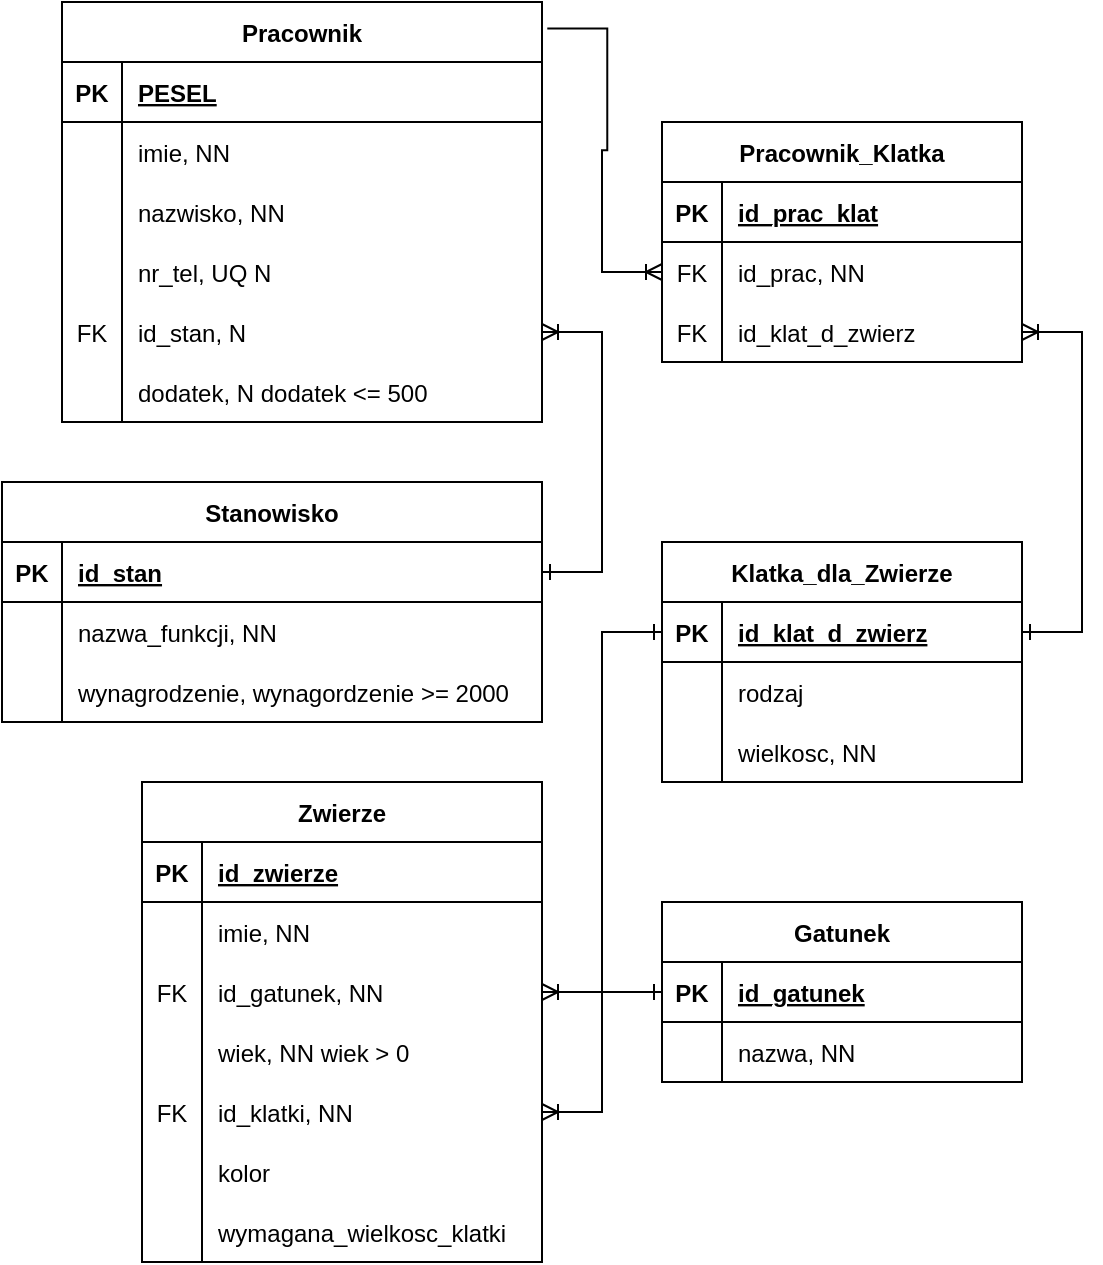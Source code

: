 <mxfile version="20.5.3" type="github"><diagram id="R2lEEEUBdFMjLlhIrx00" name="Page-1"><mxGraphModel dx="905" dy="656" grid="1" gridSize="10" guides="1" tooltips="1" connect="1" arrows="1" fold="1" page="1" pageScale="1" pageWidth="850" pageHeight="1100" math="0" shadow="0" extFonts="Permanent Marker^https://fonts.googleapis.com/css?family=Permanent+Marker"><root><mxCell id="0"/><mxCell id="1" parent="0"/><mxCell id="aHcs4IEkNtTzh_JTVHBJ-1" value="Pracownik" style="shape=table;startSize=30;container=1;collapsible=1;childLayout=tableLayout;fixedRows=1;rowLines=0;fontStyle=1;align=center;resizeLast=1;" vertex="1" parent="1"><mxGeometry x="40" y="20" width="240" height="210" as="geometry"/></mxCell><mxCell id="aHcs4IEkNtTzh_JTVHBJ-2" value="" style="shape=tableRow;horizontal=0;startSize=0;swimlaneHead=0;swimlaneBody=0;fillColor=none;collapsible=0;dropTarget=0;points=[[0,0.5],[1,0.5]];portConstraint=eastwest;top=0;left=0;right=0;bottom=1;" vertex="1" parent="aHcs4IEkNtTzh_JTVHBJ-1"><mxGeometry y="30" width="240" height="30" as="geometry"/></mxCell><mxCell id="aHcs4IEkNtTzh_JTVHBJ-3" value="PK" style="shape=partialRectangle;connectable=0;fillColor=none;top=0;left=0;bottom=0;right=0;fontStyle=1;overflow=hidden;" vertex="1" parent="aHcs4IEkNtTzh_JTVHBJ-2"><mxGeometry width="30" height="30" as="geometry"><mxRectangle width="30" height="30" as="alternateBounds"/></mxGeometry></mxCell><mxCell id="aHcs4IEkNtTzh_JTVHBJ-4" value="PESEL" style="shape=partialRectangle;connectable=0;fillColor=none;top=0;left=0;bottom=0;right=0;align=left;spacingLeft=6;fontStyle=5;overflow=hidden;" vertex="1" parent="aHcs4IEkNtTzh_JTVHBJ-2"><mxGeometry x="30" width="210" height="30" as="geometry"><mxRectangle width="210" height="30" as="alternateBounds"/></mxGeometry></mxCell><mxCell id="aHcs4IEkNtTzh_JTVHBJ-5" value="" style="shape=tableRow;horizontal=0;startSize=0;swimlaneHead=0;swimlaneBody=0;fillColor=none;collapsible=0;dropTarget=0;points=[[0,0.5],[1,0.5]];portConstraint=eastwest;top=0;left=0;right=0;bottom=0;" vertex="1" parent="aHcs4IEkNtTzh_JTVHBJ-1"><mxGeometry y="60" width="240" height="30" as="geometry"/></mxCell><mxCell id="aHcs4IEkNtTzh_JTVHBJ-6" value="" style="shape=partialRectangle;connectable=0;fillColor=none;top=0;left=0;bottom=0;right=0;editable=1;overflow=hidden;" vertex="1" parent="aHcs4IEkNtTzh_JTVHBJ-5"><mxGeometry width="30" height="30" as="geometry"><mxRectangle width="30" height="30" as="alternateBounds"/></mxGeometry></mxCell><mxCell id="aHcs4IEkNtTzh_JTVHBJ-7" value="imie, NN" style="shape=partialRectangle;connectable=0;fillColor=none;top=0;left=0;bottom=0;right=0;align=left;spacingLeft=6;overflow=hidden;" vertex="1" parent="aHcs4IEkNtTzh_JTVHBJ-5"><mxGeometry x="30" width="210" height="30" as="geometry"><mxRectangle width="210" height="30" as="alternateBounds"/></mxGeometry></mxCell><mxCell id="aHcs4IEkNtTzh_JTVHBJ-8" value="" style="shape=tableRow;horizontal=0;startSize=0;swimlaneHead=0;swimlaneBody=0;fillColor=none;collapsible=0;dropTarget=0;points=[[0,0.5],[1,0.5]];portConstraint=eastwest;top=0;left=0;right=0;bottom=0;" vertex="1" parent="aHcs4IEkNtTzh_JTVHBJ-1"><mxGeometry y="90" width="240" height="30" as="geometry"/></mxCell><mxCell id="aHcs4IEkNtTzh_JTVHBJ-9" value="" style="shape=partialRectangle;connectable=0;fillColor=none;top=0;left=0;bottom=0;right=0;editable=1;overflow=hidden;" vertex="1" parent="aHcs4IEkNtTzh_JTVHBJ-8"><mxGeometry width="30" height="30" as="geometry"><mxRectangle width="30" height="30" as="alternateBounds"/></mxGeometry></mxCell><mxCell id="aHcs4IEkNtTzh_JTVHBJ-10" value="nazwisko, NN" style="shape=partialRectangle;connectable=0;fillColor=none;top=0;left=0;bottom=0;right=0;align=left;spacingLeft=6;overflow=hidden;" vertex="1" parent="aHcs4IEkNtTzh_JTVHBJ-8"><mxGeometry x="30" width="210" height="30" as="geometry"><mxRectangle width="210" height="30" as="alternateBounds"/></mxGeometry></mxCell><mxCell id="aHcs4IEkNtTzh_JTVHBJ-11" value="" style="shape=tableRow;horizontal=0;startSize=0;swimlaneHead=0;swimlaneBody=0;fillColor=none;collapsible=0;dropTarget=0;points=[[0,0.5],[1,0.5]];portConstraint=eastwest;top=0;left=0;right=0;bottom=0;" vertex="1" parent="aHcs4IEkNtTzh_JTVHBJ-1"><mxGeometry y="120" width="240" height="30" as="geometry"/></mxCell><mxCell id="aHcs4IEkNtTzh_JTVHBJ-12" value="" style="shape=partialRectangle;connectable=0;fillColor=none;top=0;left=0;bottom=0;right=0;editable=1;overflow=hidden;" vertex="1" parent="aHcs4IEkNtTzh_JTVHBJ-11"><mxGeometry width="30" height="30" as="geometry"><mxRectangle width="30" height="30" as="alternateBounds"/></mxGeometry></mxCell><mxCell id="aHcs4IEkNtTzh_JTVHBJ-13" value="nr_tel, UQ N" style="shape=partialRectangle;connectable=0;fillColor=none;top=0;left=0;bottom=0;right=0;align=left;spacingLeft=6;overflow=hidden;" vertex="1" parent="aHcs4IEkNtTzh_JTVHBJ-11"><mxGeometry x="30" width="210" height="30" as="geometry"><mxRectangle width="210" height="30" as="alternateBounds"/></mxGeometry></mxCell><mxCell id="aHcs4IEkNtTzh_JTVHBJ-14" value="" style="shape=tableRow;horizontal=0;startSize=0;swimlaneHead=0;swimlaneBody=0;fillColor=none;collapsible=0;dropTarget=0;points=[[0,0.5],[1,0.5]];portConstraint=eastwest;top=0;left=0;right=0;bottom=0;" vertex="1" parent="aHcs4IEkNtTzh_JTVHBJ-1"><mxGeometry y="150" width="240" height="30" as="geometry"/></mxCell><mxCell id="aHcs4IEkNtTzh_JTVHBJ-15" value="FK" style="shape=partialRectangle;connectable=0;fillColor=none;top=0;left=0;bottom=0;right=0;editable=1;overflow=hidden;" vertex="1" parent="aHcs4IEkNtTzh_JTVHBJ-14"><mxGeometry width="30" height="30" as="geometry"><mxRectangle width="30" height="30" as="alternateBounds"/></mxGeometry></mxCell><mxCell id="aHcs4IEkNtTzh_JTVHBJ-16" value="id_stan, N" style="shape=partialRectangle;connectable=0;fillColor=none;top=0;left=0;bottom=0;right=0;align=left;spacingLeft=6;overflow=hidden;" vertex="1" parent="aHcs4IEkNtTzh_JTVHBJ-14"><mxGeometry x="30" width="210" height="30" as="geometry"><mxRectangle width="210" height="30" as="alternateBounds"/></mxGeometry></mxCell><mxCell id="aHcs4IEkNtTzh_JTVHBJ-17" value="" style="shape=tableRow;horizontal=0;startSize=0;swimlaneHead=0;swimlaneBody=0;fillColor=none;collapsible=0;dropTarget=0;points=[[0,0.5],[1,0.5]];portConstraint=eastwest;top=0;left=0;right=0;bottom=0;" vertex="1" parent="aHcs4IEkNtTzh_JTVHBJ-1"><mxGeometry y="180" width="240" height="30" as="geometry"/></mxCell><mxCell id="aHcs4IEkNtTzh_JTVHBJ-18" value="" style="shape=partialRectangle;connectable=0;fillColor=none;top=0;left=0;bottom=0;right=0;editable=1;overflow=hidden;" vertex="1" parent="aHcs4IEkNtTzh_JTVHBJ-17"><mxGeometry width="30" height="30" as="geometry"><mxRectangle width="30" height="30" as="alternateBounds"/></mxGeometry></mxCell><mxCell id="aHcs4IEkNtTzh_JTVHBJ-19" value="dodatek, N dodatek &lt;= 500" style="shape=partialRectangle;connectable=0;fillColor=none;top=0;left=0;bottom=0;right=0;align=left;spacingLeft=6;overflow=hidden;" vertex="1" parent="aHcs4IEkNtTzh_JTVHBJ-17"><mxGeometry x="30" width="210" height="30" as="geometry"><mxRectangle width="210" height="30" as="alternateBounds"/></mxGeometry></mxCell><mxCell id="aHcs4IEkNtTzh_JTVHBJ-23" value="Stanowisko" style="shape=table;startSize=30;container=1;collapsible=1;childLayout=tableLayout;fixedRows=1;rowLines=0;fontStyle=1;align=center;resizeLast=1;" vertex="1" parent="1"><mxGeometry x="10" y="260" width="270" height="120" as="geometry"/></mxCell><mxCell id="aHcs4IEkNtTzh_JTVHBJ-24" value="" style="shape=tableRow;horizontal=0;startSize=0;swimlaneHead=0;swimlaneBody=0;fillColor=none;collapsible=0;dropTarget=0;points=[[0,0.5],[1,0.5]];portConstraint=eastwest;top=0;left=0;right=0;bottom=1;" vertex="1" parent="aHcs4IEkNtTzh_JTVHBJ-23"><mxGeometry y="30" width="270" height="30" as="geometry"/></mxCell><mxCell id="aHcs4IEkNtTzh_JTVHBJ-25" value="PK" style="shape=partialRectangle;connectable=0;fillColor=none;top=0;left=0;bottom=0;right=0;fontStyle=1;overflow=hidden;" vertex="1" parent="aHcs4IEkNtTzh_JTVHBJ-24"><mxGeometry width="30" height="30" as="geometry"><mxRectangle width="30" height="30" as="alternateBounds"/></mxGeometry></mxCell><mxCell id="aHcs4IEkNtTzh_JTVHBJ-26" value="id_stan" style="shape=partialRectangle;connectable=0;fillColor=none;top=0;left=0;bottom=0;right=0;align=left;spacingLeft=6;fontStyle=5;overflow=hidden;" vertex="1" parent="aHcs4IEkNtTzh_JTVHBJ-24"><mxGeometry x="30" width="240" height="30" as="geometry"><mxRectangle width="240" height="30" as="alternateBounds"/></mxGeometry></mxCell><mxCell id="aHcs4IEkNtTzh_JTVHBJ-27" value="" style="shape=tableRow;horizontal=0;startSize=0;swimlaneHead=0;swimlaneBody=0;fillColor=none;collapsible=0;dropTarget=0;points=[[0,0.5],[1,0.5]];portConstraint=eastwest;top=0;left=0;right=0;bottom=0;" vertex="1" parent="aHcs4IEkNtTzh_JTVHBJ-23"><mxGeometry y="60" width="270" height="30" as="geometry"/></mxCell><mxCell id="aHcs4IEkNtTzh_JTVHBJ-28" value="" style="shape=partialRectangle;connectable=0;fillColor=none;top=0;left=0;bottom=0;right=0;editable=1;overflow=hidden;" vertex="1" parent="aHcs4IEkNtTzh_JTVHBJ-27"><mxGeometry width="30" height="30" as="geometry"><mxRectangle width="30" height="30" as="alternateBounds"/></mxGeometry></mxCell><mxCell id="aHcs4IEkNtTzh_JTVHBJ-29" value="nazwa_funkcji, NN" style="shape=partialRectangle;connectable=0;fillColor=none;top=0;left=0;bottom=0;right=0;align=left;spacingLeft=6;overflow=hidden;" vertex="1" parent="aHcs4IEkNtTzh_JTVHBJ-27"><mxGeometry x="30" width="240" height="30" as="geometry"><mxRectangle width="240" height="30" as="alternateBounds"/></mxGeometry></mxCell><mxCell id="aHcs4IEkNtTzh_JTVHBJ-30" value="" style="shape=tableRow;horizontal=0;startSize=0;swimlaneHead=0;swimlaneBody=0;fillColor=none;collapsible=0;dropTarget=0;points=[[0,0.5],[1,0.5]];portConstraint=eastwest;top=0;left=0;right=0;bottom=0;" vertex="1" parent="aHcs4IEkNtTzh_JTVHBJ-23"><mxGeometry y="90" width="270" height="30" as="geometry"/></mxCell><mxCell id="aHcs4IEkNtTzh_JTVHBJ-31" value="" style="shape=partialRectangle;connectable=0;fillColor=none;top=0;left=0;bottom=0;right=0;editable=1;overflow=hidden;" vertex="1" parent="aHcs4IEkNtTzh_JTVHBJ-30"><mxGeometry width="30" height="30" as="geometry"><mxRectangle width="30" height="30" as="alternateBounds"/></mxGeometry></mxCell><mxCell id="aHcs4IEkNtTzh_JTVHBJ-32" value="wynagrodzenie, wynagordzenie &gt;= 2000" style="shape=partialRectangle;connectable=0;fillColor=none;top=0;left=0;bottom=0;right=0;align=left;spacingLeft=6;overflow=hidden;" vertex="1" parent="aHcs4IEkNtTzh_JTVHBJ-30"><mxGeometry x="30" width="240" height="30" as="geometry"><mxRectangle width="240" height="30" as="alternateBounds"/></mxGeometry></mxCell><mxCell id="aHcs4IEkNtTzh_JTVHBJ-36" value="Zwierze" style="shape=table;startSize=30;container=1;collapsible=1;childLayout=tableLayout;fixedRows=1;rowLines=0;fontStyle=1;align=center;resizeLast=1;" vertex="1" parent="1"><mxGeometry x="80" y="410" width="200" height="240" as="geometry"/></mxCell><mxCell id="aHcs4IEkNtTzh_JTVHBJ-37" value="" style="shape=tableRow;horizontal=0;startSize=0;swimlaneHead=0;swimlaneBody=0;fillColor=none;collapsible=0;dropTarget=0;points=[[0,0.5],[1,0.5]];portConstraint=eastwest;top=0;left=0;right=0;bottom=1;" vertex="1" parent="aHcs4IEkNtTzh_JTVHBJ-36"><mxGeometry y="30" width="200" height="30" as="geometry"/></mxCell><mxCell id="aHcs4IEkNtTzh_JTVHBJ-38" value="PK" style="shape=partialRectangle;connectable=0;fillColor=none;top=0;left=0;bottom=0;right=0;fontStyle=1;overflow=hidden;" vertex="1" parent="aHcs4IEkNtTzh_JTVHBJ-37"><mxGeometry width="30" height="30" as="geometry"><mxRectangle width="30" height="30" as="alternateBounds"/></mxGeometry></mxCell><mxCell id="aHcs4IEkNtTzh_JTVHBJ-39" value="id_zwierze" style="shape=partialRectangle;connectable=0;fillColor=none;top=0;left=0;bottom=0;right=0;align=left;spacingLeft=6;fontStyle=5;overflow=hidden;" vertex="1" parent="aHcs4IEkNtTzh_JTVHBJ-37"><mxGeometry x="30" width="170" height="30" as="geometry"><mxRectangle width="170" height="30" as="alternateBounds"/></mxGeometry></mxCell><mxCell id="aHcs4IEkNtTzh_JTVHBJ-40" value="" style="shape=tableRow;horizontal=0;startSize=0;swimlaneHead=0;swimlaneBody=0;fillColor=none;collapsible=0;dropTarget=0;points=[[0,0.5],[1,0.5]];portConstraint=eastwest;top=0;left=0;right=0;bottom=0;" vertex="1" parent="aHcs4IEkNtTzh_JTVHBJ-36"><mxGeometry y="60" width="200" height="30" as="geometry"/></mxCell><mxCell id="aHcs4IEkNtTzh_JTVHBJ-41" value="" style="shape=partialRectangle;connectable=0;fillColor=none;top=0;left=0;bottom=0;right=0;editable=1;overflow=hidden;" vertex="1" parent="aHcs4IEkNtTzh_JTVHBJ-40"><mxGeometry width="30" height="30" as="geometry"><mxRectangle width="30" height="30" as="alternateBounds"/></mxGeometry></mxCell><mxCell id="aHcs4IEkNtTzh_JTVHBJ-42" value="imie, NN" style="shape=partialRectangle;connectable=0;fillColor=none;top=0;left=0;bottom=0;right=0;align=left;spacingLeft=6;overflow=hidden;" vertex="1" parent="aHcs4IEkNtTzh_JTVHBJ-40"><mxGeometry x="30" width="170" height="30" as="geometry"><mxRectangle width="170" height="30" as="alternateBounds"/></mxGeometry></mxCell><mxCell id="aHcs4IEkNtTzh_JTVHBJ-43" value="" style="shape=tableRow;horizontal=0;startSize=0;swimlaneHead=0;swimlaneBody=0;fillColor=none;collapsible=0;dropTarget=0;points=[[0,0.5],[1,0.5]];portConstraint=eastwest;top=0;left=0;right=0;bottom=0;" vertex="1" parent="aHcs4IEkNtTzh_JTVHBJ-36"><mxGeometry y="90" width="200" height="30" as="geometry"/></mxCell><mxCell id="aHcs4IEkNtTzh_JTVHBJ-44" value="FK" style="shape=partialRectangle;connectable=0;fillColor=none;top=0;left=0;bottom=0;right=0;editable=1;overflow=hidden;" vertex="1" parent="aHcs4IEkNtTzh_JTVHBJ-43"><mxGeometry width="30" height="30" as="geometry"><mxRectangle width="30" height="30" as="alternateBounds"/></mxGeometry></mxCell><mxCell id="aHcs4IEkNtTzh_JTVHBJ-45" value="id_gatunek, NN" style="shape=partialRectangle;connectable=0;fillColor=none;top=0;left=0;bottom=0;right=0;align=left;spacingLeft=6;overflow=hidden;" vertex="1" parent="aHcs4IEkNtTzh_JTVHBJ-43"><mxGeometry x="30" width="170" height="30" as="geometry"><mxRectangle width="170" height="30" as="alternateBounds"/></mxGeometry></mxCell><mxCell id="aHcs4IEkNtTzh_JTVHBJ-46" value="" style="shape=tableRow;horizontal=0;startSize=0;swimlaneHead=0;swimlaneBody=0;fillColor=none;collapsible=0;dropTarget=0;points=[[0,0.5],[1,0.5]];portConstraint=eastwest;top=0;left=0;right=0;bottom=0;" vertex="1" parent="aHcs4IEkNtTzh_JTVHBJ-36"><mxGeometry y="120" width="200" height="30" as="geometry"/></mxCell><mxCell id="aHcs4IEkNtTzh_JTVHBJ-47" value="" style="shape=partialRectangle;connectable=0;fillColor=none;top=0;left=0;bottom=0;right=0;editable=1;overflow=hidden;" vertex="1" parent="aHcs4IEkNtTzh_JTVHBJ-46"><mxGeometry width="30" height="30" as="geometry"><mxRectangle width="30" height="30" as="alternateBounds"/></mxGeometry></mxCell><mxCell id="aHcs4IEkNtTzh_JTVHBJ-48" value="wiek, NN wiek &gt; 0" style="shape=partialRectangle;connectable=0;fillColor=none;top=0;left=0;bottom=0;right=0;align=left;spacingLeft=6;overflow=hidden;" vertex="1" parent="aHcs4IEkNtTzh_JTVHBJ-46"><mxGeometry x="30" width="170" height="30" as="geometry"><mxRectangle width="170" height="30" as="alternateBounds"/></mxGeometry></mxCell><mxCell id="aHcs4IEkNtTzh_JTVHBJ-49" value="" style="shape=tableRow;horizontal=0;startSize=0;swimlaneHead=0;swimlaneBody=0;fillColor=none;collapsible=0;dropTarget=0;points=[[0,0.5],[1,0.5]];portConstraint=eastwest;top=0;left=0;right=0;bottom=0;" vertex="1" parent="aHcs4IEkNtTzh_JTVHBJ-36"><mxGeometry y="150" width="200" height="30" as="geometry"/></mxCell><mxCell id="aHcs4IEkNtTzh_JTVHBJ-50" value="FK" style="shape=partialRectangle;connectable=0;fillColor=none;top=0;left=0;bottom=0;right=0;editable=1;overflow=hidden;" vertex="1" parent="aHcs4IEkNtTzh_JTVHBJ-49"><mxGeometry width="30" height="30" as="geometry"><mxRectangle width="30" height="30" as="alternateBounds"/></mxGeometry></mxCell><mxCell id="aHcs4IEkNtTzh_JTVHBJ-51" value="id_klatki, NN" style="shape=partialRectangle;connectable=0;fillColor=none;top=0;left=0;bottom=0;right=0;align=left;spacingLeft=6;overflow=hidden;" vertex="1" parent="aHcs4IEkNtTzh_JTVHBJ-49"><mxGeometry x="30" width="170" height="30" as="geometry"><mxRectangle width="170" height="30" as="alternateBounds"/></mxGeometry></mxCell><mxCell id="aHcs4IEkNtTzh_JTVHBJ-52" value="" style="shape=tableRow;horizontal=0;startSize=0;swimlaneHead=0;swimlaneBody=0;fillColor=none;collapsible=0;dropTarget=0;points=[[0,0.5],[1,0.5]];portConstraint=eastwest;top=0;left=0;right=0;bottom=0;" vertex="1" parent="aHcs4IEkNtTzh_JTVHBJ-36"><mxGeometry y="180" width="200" height="30" as="geometry"/></mxCell><mxCell id="aHcs4IEkNtTzh_JTVHBJ-53" value="" style="shape=partialRectangle;connectable=0;fillColor=none;top=0;left=0;bottom=0;right=0;editable=1;overflow=hidden;" vertex="1" parent="aHcs4IEkNtTzh_JTVHBJ-52"><mxGeometry width="30" height="30" as="geometry"><mxRectangle width="30" height="30" as="alternateBounds"/></mxGeometry></mxCell><mxCell id="aHcs4IEkNtTzh_JTVHBJ-54" value="kolor" style="shape=partialRectangle;connectable=0;fillColor=none;top=0;left=0;bottom=0;right=0;align=left;spacingLeft=6;overflow=hidden;" vertex="1" parent="aHcs4IEkNtTzh_JTVHBJ-52"><mxGeometry x="30" width="170" height="30" as="geometry"><mxRectangle width="170" height="30" as="alternateBounds"/></mxGeometry></mxCell><mxCell id="aHcs4IEkNtTzh_JTVHBJ-55" value="" style="shape=tableRow;horizontal=0;startSize=0;swimlaneHead=0;swimlaneBody=0;fillColor=none;collapsible=0;dropTarget=0;points=[[0,0.5],[1,0.5]];portConstraint=eastwest;top=0;left=0;right=0;bottom=0;" vertex="1" parent="aHcs4IEkNtTzh_JTVHBJ-36"><mxGeometry y="210" width="200" height="30" as="geometry"/></mxCell><mxCell id="aHcs4IEkNtTzh_JTVHBJ-56" value="" style="shape=partialRectangle;connectable=0;fillColor=none;top=0;left=0;bottom=0;right=0;editable=1;overflow=hidden;" vertex="1" parent="aHcs4IEkNtTzh_JTVHBJ-55"><mxGeometry width="30" height="30" as="geometry"><mxRectangle width="30" height="30" as="alternateBounds"/></mxGeometry></mxCell><mxCell id="aHcs4IEkNtTzh_JTVHBJ-57" value="wymagana_wielkosc_klatki" style="shape=partialRectangle;connectable=0;fillColor=none;top=0;left=0;bottom=0;right=0;align=left;spacingLeft=6;overflow=hidden;" vertex="1" parent="aHcs4IEkNtTzh_JTVHBJ-55"><mxGeometry x="30" width="170" height="30" as="geometry"><mxRectangle width="170" height="30" as="alternateBounds"/></mxGeometry></mxCell><mxCell id="aHcs4IEkNtTzh_JTVHBJ-58" value="Gatunek" style="shape=table;startSize=30;container=1;collapsible=1;childLayout=tableLayout;fixedRows=1;rowLines=0;fontStyle=1;align=center;resizeLast=1;" vertex="1" parent="1"><mxGeometry x="340" y="470" width="180" height="90" as="geometry"/></mxCell><mxCell id="aHcs4IEkNtTzh_JTVHBJ-59" value="" style="shape=tableRow;horizontal=0;startSize=0;swimlaneHead=0;swimlaneBody=0;fillColor=none;collapsible=0;dropTarget=0;points=[[0,0.5],[1,0.5]];portConstraint=eastwest;top=0;left=0;right=0;bottom=1;" vertex="1" parent="aHcs4IEkNtTzh_JTVHBJ-58"><mxGeometry y="30" width="180" height="30" as="geometry"/></mxCell><mxCell id="aHcs4IEkNtTzh_JTVHBJ-60" value="PK" style="shape=partialRectangle;connectable=0;fillColor=none;top=0;left=0;bottom=0;right=0;fontStyle=1;overflow=hidden;" vertex="1" parent="aHcs4IEkNtTzh_JTVHBJ-59"><mxGeometry width="30" height="30" as="geometry"><mxRectangle width="30" height="30" as="alternateBounds"/></mxGeometry></mxCell><mxCell id="aHcs4IEkNtTzh_JTVHBJ-61" value="id_gatunek" style="shape=partialRectangle;connectable=0;fillColor=none;top=0;left=0;bottom=0;right=0;align=left;spacingLeft=6;fontStyle=5;overflow=hidden;" vertex="1" parent="aHcs4IEkNtTzh_JTVHBJ-59"><mxGeometry x="30" width="150" height="30" as="geometry"><mxRectangle width="150" height="30" as="alternateBounds"/></mxGeometry></mxCell><mxCell id="aHcs4IEkNtTzh_JTVHBJ-62" value="" style="shape=tableRow;horizontal=0;startSize=0;swimlaneHead=0;swimlaneBody=0;fillColor=none;collapsible=0;dropTarget=0;points=[[0,0.5],[1,0.5]];portConstraint=eastwest;top=0;left=0;right=0;bottom=0;" vertex="1" parent="aHcs4IEkNtTzh_JTVHBJ-58"><mxGeometry y="60" width="180" height="30" as="geometry"/></mxCell><mxCell id="aHcs4IEkNtTzh_JTVHBJ-63" value="" style="shape=partialRectangle;connectable=0;fillColor=none;top=0;left=0;bottom=0;right=0;editable=1;overflow=hidden;" vertex="1" parent="aHcs4IEkNtTzh_JTVHBJ-62"><mxGeometry width="30" height="30" as="geometry"><mxRectangle width="30" height="30" as="alternateBounds"/></mxGeometry></mxCell><mxCell id="aHcs4IEkNtTzh_JTVHBJ-64" value="nazwa, NN" style="shape=partialRectangle;connectable=0;fillColor=none;top=0;left=0;bottom=0;right=0;align=left;spacingLeft=6;overflow=hidden;" vertex="1" parent="aHcs4IEkNtTzh_JTVHBJ-62"><mxGeometry x="30" width="150" height="30" as="geometry"><mxRectangle width="150" height="30" as="alternateBounds"/></mxGeometry></mxCell><mxCell id="aHcs4IEkNtTzh_JTVHBJ-71" value="Klatka_dla_Zwierze" style="shape=table;startSize=30;container=1;collapsible=1;childLayout=tableLayout;fixedRows=1;rowLines=0;fontStyle=1;align=center;resizeLast=1;" vertex="1" parent="1"><mxGeometry x="340" y="290" width="180" height="120" as="geometry"/></mxCell><mxCell id="aHcs4IEkNtTzh_JTVHBJ-72" value="" style="shape=tableRow;horizontal=0;startSize=0;swimlaneHead=0;swimlaneBody=0;fillColor=none;collapsible=0;dropTarget=0;points=[[0,0.5],[1,0.5]];portConstraint=eastwest;top=0;left=0;right=0;bottom=1;" vertex="1" parent="aHcs4IEkNtTzh_JTVHBJ-71"><mxGeometry y="30" width="180" height="30" as="geometry"/></mxCell><mxCell id="aHcs4IEkNtTzh_JTVHBJ-73" value="PK" style="shape=partialRectangle;connectable=0;fillColor=none;top=0;left=0;bottom=0;right=0;fontStyle=1;overflow=hidden;" vertex="1" parent="aHcs4IEkNtTzh_JTVHBJ-72"><mxGeometry width="30" height="30" as="geometry"><mxRectangle width="30" height="30" as="alternateBounds"/></mxGeometry></mxCell><mxCell id="aHcs4IEkNtTzh_JTVHBJ-74" value="id_klat_d_zwierz" style="shape=partialRectangle;connectable=0;fillColor=none;top=0;left=0;bottom=0;right=0;align=left;spacingLeft=6;fontStyle=5;overflow=hidden;" vertex="1" parent="aHcs4IEkNtTzh_JTVHBJ-72"><mxGeometry x="30" width="150" height="30" as="geometry"><mxRectangle width="150" height="30" as="alternateBounds"/></mxGeometry></mxCell><mxCell id="aHcs4IEkNtTzh_JTVHBJ-78" value="" style="shape=tableRow;horizontal=0;startSize=0;swimlaneHead=0;swimlaneBody=0;fillColor=none;collapsible=0;dropTarget=0;points=[[0,0.5],[1,0.5]];portConstraint=eastwest;top=0;left=0;right=0;bottom=0;" vertex="1" parent="aHcs4IEkNtTzh_JTVHBJ-71"><mxGeometry y="60" width="180" height="30" as="geometry"/></mxCell><mxCell id="aHcs4IEkNtTzh_JTVHBJ-79" value="" style="shape=partialRectangle;connectable=0;fillColor=none;top=0;left=0;bottom=0;right=0;editable=1;overflow=hidden;" vertex="1" parent="aHcs4IEkNtTzh_JTVHBJ-78"><mxGeometry width="30" height="30" as="geometry"><mxRectangle width="30" height="30" as="alternateBounds"/></mxGeometry></mxCell><mxCell id="aHcs4IEkNtTzh_JTVHBJ-80" value="rodzaj" style="shape=partialRectangle;connectable=0;fillColor=none;top=0;left=0;bottom=0;right=0;align=left;spacingLeft=6;overflow=hidden;" vertex="1" parent="aHcs4IEkNtTzh_JTVHBJ-78"><mxGeometry x="30" width="150" height="30" as="geometry"><mxRectangle width="150" height="30" as="alternateBounds"/></mxGeometry></mxCell><mxCell id="aHcs4IEkNtTzh_JTVHBJ-81" value="" style="shape=tableRow;horizontal=0;startSize=0;swimlaneHead=0;swimlaneBody=0;fillColor=none;collapsible=0;dropTarget=0;points=[[0,0.5],[1,0.5]];portConstraint=eastwest;top=0;left=0;right=0;bottom=0;" vertex="1" parent="aHcs4IEkNtTzh_JTVHBJ-71"><mxGeometry y="90" width="180" height="30" as="geometry"/></mxCell><mxCell id="aHcs4IEkNtTzh_JTVHBJ-82" value="" style="shape=partialRectangle;connectable=0;fillColor=none;top=0;left=0;bottom=0;right=0;editable=1;overflow=hidden;" vertex="1" parent="aHcs4IEkNtTzh_JTVHBJ-81"><mxGeometry width="30" height="30" as="geometry"><mxRectangle width="30" height="30" as="alternateBounds"/></mxGeometry></mxCell><mxCell id="aHcs4IEkNtTzh_JTVHBJ-83" value="wielkosc, NN" style="shape=partialRectangle;connectable=0;fillColor=none;top=0;left=0;bottom=0;right=0;align=left;spacingLeft=6;overflow=hidden;" vertex="1" parent="aHcs4IEkNtTzh_JTVHBJ-81"><mxGeometry x="30" width="150" height="30" as="geometry"><mxRectangle width="150" height="30" as="alternateBounds"/></mxGeometry></mxCell><mxCell id="aHcs4IEkNtTzh_JTVHBJ-84" value="" style="edgeStyle=entityRelationEdgeStyle;fontSize=12;html=1;endArrow=ERoneToMany;rounded=0;exitX=1;exitY=0.5;exitDx=0;exitDy=0;startArrow=ERone;startFill=0;entryX=1;entryY=0.5;entryDx=0;entryDy=0;" edge="1" parent="1" source="aHcs4IEkNtTzh_JTVHBJ-24" target="aHcs4IEkNtTzh_JTVHBJ-14"><mxGeometry width="100" height="100" relative="1" as="geometry"><mxPoint x="260" y="400" as="sourcePoint"/><mxPoint x="380" y="250" as="targetPoint"/></mxGeometry></mxCell><mxCell id="aHcs4IEkNtTzh_JTVHBJ-101" value="Pracownik_Klatka" style="shape=table;startSize=30;container=1;collapsible=1;childLayout=tableLayout;fixedRows=1;rowLines=0;fontStyle=1;align=center;resizeLast=1;" vertex="1" parent="1"><mxGeometry x="340" y="80" width="180" height="120" as="geometry"/></mxCell><mxCell id="aHcs4IEkNtTzh_JTVHBJ-102" value="" style="shape=tableRow;horizontal=0;startSize=0;swimlaneHead=0;swimlaneBody=0;fillColor=none;collapsible=0;dropTarget=0;points=[[0,0.5],[1,0.5]];portConstraint=eastwest;top=0;left=0;right=0;bottom=1;" vertex="1" parent="aHcs4IEkNtTzh_JTVHBJ-101"><mxGeometry y="30" width="180" height="30" as="geometry"/></mxCell><mxCell id="aHcs4IEkNtTzh_JTVHBJ-103" value="PK" style="shape=partialRectangle;connectable=0;fillColor=none;top=0;left=0;bottom=0;right=0;fontStyle=1;overflow=hidden;" vertex="1" parent="aHcs4IEkNtTzh_JTVHBJ-102"><mxGeometry width="30" height="30" as="geometry"><mxRectangle width="30" height="30" as="alternateBounds"/></mxGeometry></mxCell><mxCell id="aHcs4IEkNtTzh_JTVHBJ-104" value="id_prac_klat" style="shape=partialRectangle;connectable=0;fillColor=none;top=0;left=0;bottom=0;right=0;align=left;spacingLeft=6;fontStyle=5;overflow=hidden;" vertex="1" parent="aHcs4IEkNtTzh_JTVHBJ-102"><mxGeometry x="30" width="150" height="30" as="geometry"><mxRectangle width="150" height="30" as="alternateBounds"/></mxGeometry></mxCell><mxCell id="aHcs4IEkNtTzh_JTVHBJ-105" value="" style="shape=tableRow;horizontal=0;startSize=0;swimlaneHead=0;swimlaneBody=0;fillColor=none;collapsible=0;dropTarget=0;points=[[0,0.5],[1,0.5]];portConstraint=eastwest;top=0;left=0;right=0;bottom=0;" vertex="1" parent="aHcs4IEkNtTzh_JTVHBJ-101"><mxGeometry y="60" width="180" height="30" as="geometry"/></mxCell><mxCell id="aHcs4IEkNtTzh_JTVHBJ-106" value="FK" style="shape=partialRectangle;connectable=0;fillColor=none;top=0;left=0;bottom=0;right=0;editable=1;overflow=hidden;" vertex="1" parent="aHcs4IEkNtTzh_JTVHBJ-105"><mxGeometry width="30" height="30" as="geometry"><mxRectangle width="30" height="30" as="alternateBounds"/></mxGeometry></mxCell><mxCell id="aHcs4IEkNtTzh_JTVHBJ-107" value="id_prac, NN" style="shape=partialRectangle;connectable=0;fillColor=none;top=0;left=0;bottom=0;right=0;align=left;spacingLeft=6;overflow=hidden;" vertex="1" parent="aHcs4IEkNtTzh_JTVHBJ-105"><mxGeometry x="30" width="150" height="30" as="geometry"><mxRectangle width="150" height="30" as="alternateBounds"/></mxGeometry></mxCell><mxCell id="aHcs4IEkNtTzh_JTVHBJ-108" value="" style="shape=tableRow;horizontal=0;startSize=0;swimlaneHead=0;swimlaneBody=0;fillColor=none;collapsible=0;dropTarget=0;points=[[0,0.5],[1,0.5]];portConstraint=eastwest;top=0;left=0;right=0;bottom=0;" vertex="1" parent="aHcs4IEkNtTzh_JTVHBJ-101"><mxGeometry y="90" width="180" height="30" as="geometry"/></mxCell><mxCell id="aHcs4IEkNtTzh_JTVHBJ-109" value="FK" style="shape=partialRectangle;connectable=0;fillColor=none;top=0;left=0;bottom=0;right=0;editable=1;overflow=hidden;" vertex="1" parent="aHcs4IEkNtTzh_JTVHBJ-108"><mxGeometry width="30" height="30" as="geometry"><mxRectangle width="30" height="30" as="alternateBounds"/></mxGeometry></mxCell><mxCell id="aHcs4IEkNtTzh_JTVHBJ-110" value="id_klat_d_zwierz" style="shape=partialRectangle;connectable=0;fillColor=none;top=0;left=0;bottom=0;right=0;align=left;spacingLeft=6;overflow=hidden;" vertex="1" parent="aHcs4IEkNtTzh_JTVHBJ-108"><mxGeometry x="30" width="150" height="30" as="geometry"><mxRectangle width="150" height="30" as="alternateBounds"/></mxGeometry></mxCell><mxCell id="aHcs4IEkNtTzh_JTVHBJ-114" value="" style="edgeStyle=entityRelationEdgeStyle;fontSize=12;html=1;endArrow=ERoneToMany;rounded=0;exitX=1.011;exitY=0.063;exitDx=0;exitDy=0;exitPerimeter=0;entryX=0;entryY=0.5;entryDx=0;entryDy=0;" edge="1" parent="1" source="aHcs4IEkNtTzh_JTVHBJ-1" target="aHcs4IEkNtTzh_JTVHBJ-105"><mxGeometry width="100" height="100" relative="1" as="geometry"><mxPoint x="330" y="340" as="sourcePoint"/><mxPoint x="430" y="240" as="targetPoint"/></mxGeometry></mxCell><mxCell id="aHcs4IEkNtTzh_JTVHBJ-115" value="" style="edgeStyle=entityRelationEdgeStyle;fontSize=12;html=1;endArrow=ERoneToMany;rounded=0;exitX=1;exitY=0.5;exitDx=0;exitDy=0;entryX=1;entryY=0.5;entryDx=0;entryDy=0;startArrow=ERone;startFill=0;" edge="1" parent="1" source="aHcs4IEkNtTzh_JTVHBJ-72" target="aHcs4IEkNtTzh_JTVHBJ-108"><mxGeometry width="100" height="100" relative="1" as="geometry"><mxPoint x="340" y="350" as="sourcePoint"/><mxPoint x="440" y="250" as="targetPoint"/></mxGeometry></mxCell><mxCell id="aHcs4IEkNtTzh_JTVHBJ-116" value="" style="edgeStyle=entityRelationEdgeStyle;fontSize=12;html=1;endArrow=ERoneToMany;rounded=0;exitX=0;exitY=0.5;exitDx=0;exitDy=0;entryX=1;entryY=0.5;entryDx=0;entryDy=0;startArrow=ERone;startFill=0;" edge="1" parent="1" source="aHcs4IEkNtTzh_JTVHBJ-72" target="aHcs4IEkNtTzh_JTVHBJ-49"><mxGeometry width="100" height="100" relative="1" as="geometry"><mxPoint x="410" y="440" as="sourcePoint"/><mxPoint x="510" y="340" as="targetPoint"/></mxGeometry></mxCell><mxCell id="aHcs4IEkNtTzh_JTVHBJ-117" value="" style="edgeStyle=entityRelationEdgeStyle;fontSize=12;html=1;endArrow=ERoneToMany;rounded=0;exitX=0;exitY=0.5;exitDx=0;exitDy=0;entryX=1;entryY=0.5;entryDx=0;entryDy=0;startArrow=ERone;startFill=0;" edge="1" parent="1" source="aHcs4IEkNtTzh_JTVHBJ-59" target="aHcs4IEkNtTzh_JTVHBJ-43"><mxGeometry width="100" height="100" relative="1" as="geometry"><mxPoint x="370" y="530" as="sourcePoint"/><mxPoint x="470" y="430" as="targetPoint"/></mxGeometry></mxCell></root></mxGraphModel></diagram></mxfile>